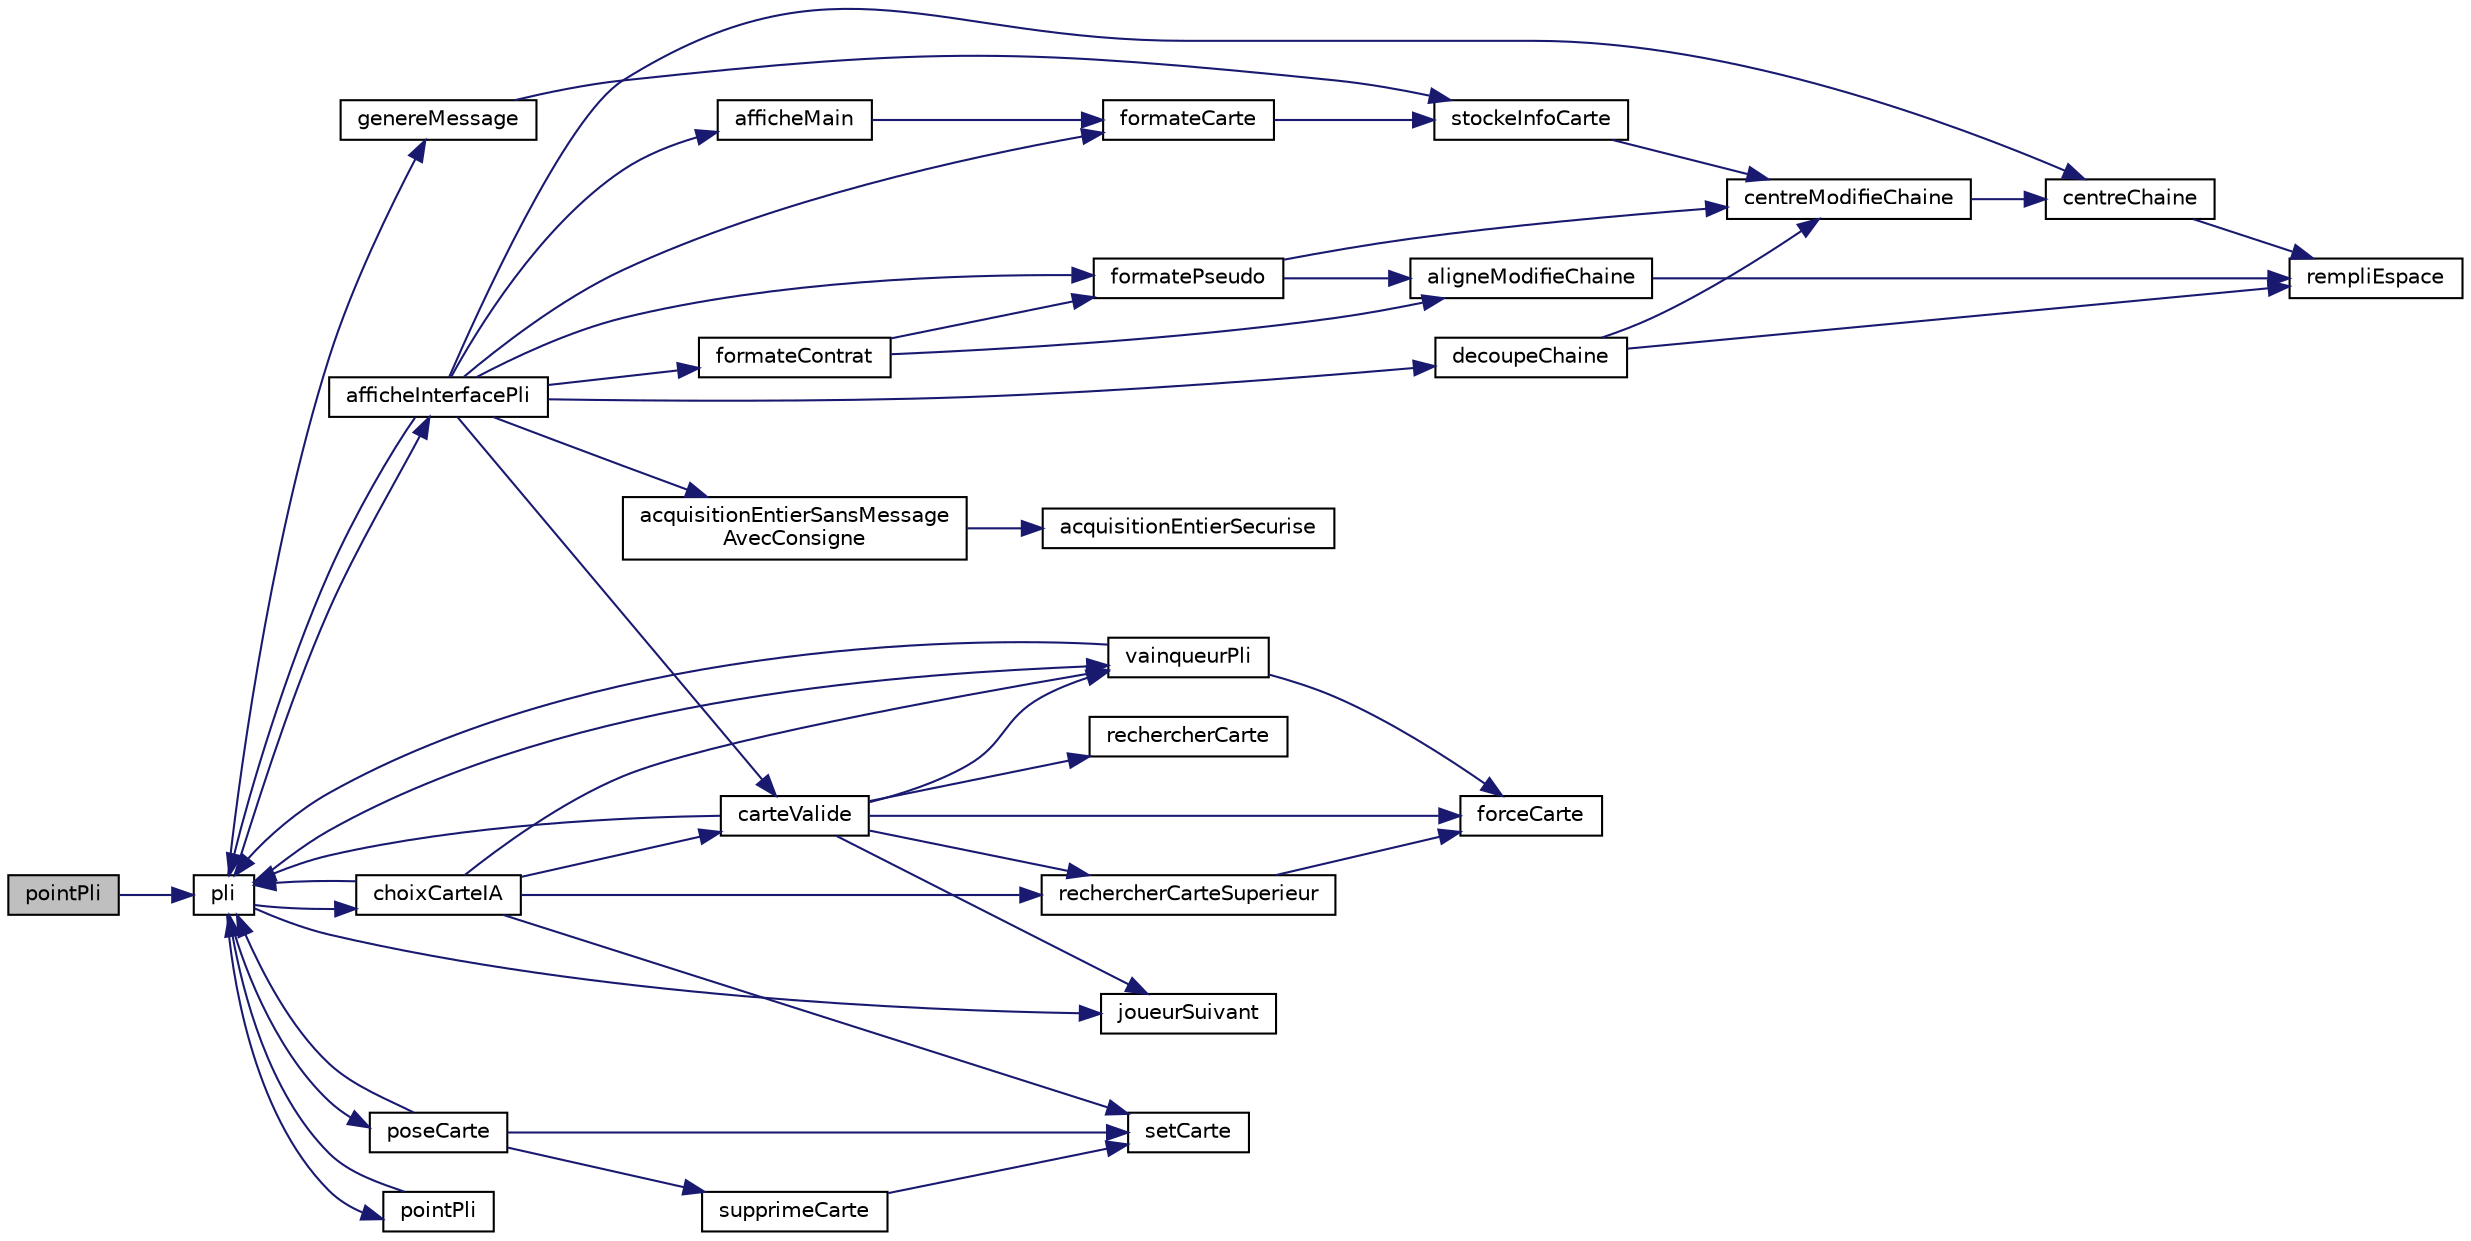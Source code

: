 digraph "pointPli"
{
 // LATEX_PDF_SIZE
  edge [fontname="Helvetica",fontsize="10",labelfontname="Helvetica",labelfontsize="10"];
  node [fontname="Helvetica",fontsize="10",shape=record];
  rankdir="LR";
  Node1 [label="pointPli",height=0.2,width=0.4,color="black", fillcolor="grey75", style="filled", fontcolor="black",tooltip="compte le nombre de points d'un pli"];
  Node1 -> Node2 [color="midnightblue",fontsize="10",style="solid"];
  Node2 [label="pli",height=0.2,width=0.4,color="black", fillcolor="white", style="filled",URL="$general_8c.html#a09dedac7ae460c4fd07ebcc4af44568f",tooltip="fonction qui gÃ¨re un pli"];
  Node2 -> Node3 [color="midnightblue",fontsize="10",style="solid"];
  Node3 [label="afficheInterfacePli",height=0.2,width=0.4,color="black", fillcolor="white", style="filled",URL="$affichage_8c.html#a773118ff3accfbd267688f5e91f26ed7",tooltip="affiche l'interface de jeu durant un pli"];
  Node3 -> Node4 [color="midnightblue",fontsize="10",style="solid"];
  Node4 [label="acquisitionEntierSansMessage\lAvecConsigne",height=0.2,width=0.4,color="black", fillcolor="white", style="filled",URL="$acquisition_8c.html#ad54a41d9f5d23da0cfe75569c1c58fd3",tooltip="accisition d'un entier saisi par l'utilisateur sans message d'erreur entre 2 entiers avec une consign..."];
  Node4 -> Node5 [color="midnightblue",fontsize="10",style="solid"];
  Node5 [label="acquisitionEntierSecurise",height=0.2,width=0.4,color="black", fillcolor="white", style="filled",URL="$acquisition_8c.html#a29f102dc63957f1bd52030075bb9beef",tooltip="fonction qui fait l'acquisition securisée d'un nombre"];
  Node3 -> Node6 [color="midnightblue",fontsize="10",style="solid"];
  Node6 [label="afficheMain",height=0.2,width=0.4,color="black", fillcolor="white", style="filled",URL="$affichage_8c.html#ad4ca97b6626eb7557ec5c8e3ad795f95",tooltip="affiche les carte qu'un joueur a en main"];
  Node6 -> Node7 [color="midnightblue",fontsize="10",style="solid"];
  Node7 [label="formateCarte",height=0.2,width=0.4,color="black", fillcolor="white", style="filled",URL="$formatage_chaine_8c.html#ae97b1deba041f2e607c1acad99704bac",tooltip="formate les chaine de caracère qui affiche la valeur et la couleur des cartes"];
  Node7 -> Node8 [color="midnightblue",fontsize="10",style="solid"];
  Node8 [label="stockeInfoCarte",height=0.2,width=0.4,color="black", fillcolor="white", style="filled",URL="$formatage_chaine_8c.html#ad06c0eb331a3563fa5b53797ee448034",tooltip="met dans une chaine de caractère la valeur et la couleur d'une carte"];
  Node8 -> Node9 [color="midnightblue",fontsize="10",style="solid"];
  Node9 [label="centreModifieChaine",height=0.2,width=0.4,color="black", fillcolor="white", style="filled",URL="$formatage_chaine_8c.html#a3a016c722803925f63f13d6218d6d1de",tooltip="transforme une chaine de cararactère en sa vertion centrée"];
  Node9 -> Node10 [color="midnightblue",fontsize="10",style="solid"];
  Node10 [label="centreChaine",height=0.2,width=0.4,color="black", fillcolor="white", style="filled",URL="$formatage_chaine_8c.html#ae9b1a537c2b31ecd1400d3644bb180af",tooltip="transphorme une chaine de caractère de longeur inconue en une chaine de caratère fixé de tel sorte qu..."];
  Node10 -> Node11 [color="midnightblue",fontsize="10",style="solid"];
  Node11 [label="rempliEspace",height=0.2,width=0.4,color="black", fillcolor="white", style="filled",URL="$formatage_chaine_8c.html#acbb12af7b4e8b15a8d366abae8fe5ca3",tooltip="rempli une chaine de caractère de nbEspace caractère espace ' '"];
  Node3 -> Node12 [color="midnightblue",fontsize="10",style="solid"];
  Node12 [label="carteValide",height=0.2,width=0.4,color="black", fillcolor="white", style="filled",URL="$gestion_carte_8c.html#a860c9426634ed327bf5ed8344ee582e3",tooltip="ddétermine si une carte peut etre posé par un joueur"];
  Node12 -> Node13 [color="midnightblue",fontsize="10",style="solid"];
  Node13 [label="forceCarte",height=0.2,width=0.4,color="black", fillcolor="white", style="filled",URL="$gestion_carte_8c.html#af903ef331292d446d28bdcd7a13ce6d8",tooltip="calcul la force d'une carte, en faisant la probabilitée qu'elle a de gagné contre toutes les autres c..."];
  Node12 -> Node14 [color="midnightblue",fontsize="10",style="solid"];
  Node14 [label="joueurSuivant",height=0.2,width=0.4,color="black", fillcolor="white", style="filled",URL="$autre_8c.html#a9028074829d59ddc4481ae51036fc9ef",tooltip="passe au joueur suivant"];
  Node12 -> Node2 [color="midnightblue",fontsize="10",style="solid"];
  Node12 -> Node15 [color="midnightblue",fontsize="10",style="solid"];
  Node15 [label="rechercherCarte",height=0.2,width=0.4,color="black", fillcolor="white", style="filled",URL="$gestion_carte_8c.html#ac56fc1f7ac0fcff4617638f73704540e",tooltip="cherche dans un tableau de carte si il y a une certaine couleur ou une certaine valeur ou les deux"];
  Node12 -> Node16 [color="midnightblue",fontsize="10",style="solid"];
  Node16 [label="rechercherCarteSuperieur",height=0.2,width=0.4,color="black", fillcolor="white", style="filled",URL="$gestion_carte_8c.html#a03e9f6983a9e26fc546d1301ec3cf5ea",tooltip="cherche dans un tableau de carte si il y a une carte d'une force suppérieur a carteCherche"];
  Node16 -> Node13 [color="midnightblue",fontsize="10",style="solid"];
  Node12 -> Node17 [color="midnightblue",fontsize="10",style="solid"];
  Node17 [label="vainqueurPli",height=0.2,width=0.4,color="black", fillcolor="white", style="filled",URL="$gestion_carte_8c.html#aa27d92d54128016ef6bf0faee2de1eaa",tooltip="donne le vainquer d'un pli"];
  Node17 -> Node13 [color="midnightblue",fontsize="10",style="solid"];
  Node17 -> Node2 [color="midnightblue",fontsize="10",style="solid"];
  Node3 -> Node10 [color="midnightblue",fontsize="10",style="solid"];
  Node3 -> Node18 [color="midnightblue",fontsize="10",style="solid"];
  Node18 [label="decoupeChaine",height=0.2,width=0.4,color="black", fillcolor="white", style="filled",URL="$formatage_chaine_8c.html#ad598bad9520e1d05637504cf2890a947",tooltip="fontion qui permet de découper une chaine de caracère en plusieur chaine de taille fixée en coupant s..."];
  Node18 -> Node9 [color="midnightblue",fontsize="10",style="solid"];
  Node18 -> Node11 [color="midnightblue",fontsize="10",style="solid"];
  Node3 -> Node7 [color="midnightblue",fontsize="10",style="solid"];
  Node3 -> Node19 [color="midnightblue",fontsize="10",style="solid"];
  Node19 [label="formateContrat",height=0.2,width=0.4,color="black", fillcolor="white", style="filled",URL="$formatage_chaine_8c.html#a76b00dd8006b0682ba30099e193d4dd0",tooltip="stocke dans des chaine de caractère les info du contrat"];
  Node19 -> Node20 [color="midnightblue",fontsize="10",style="solid"];
  Node20 [label="aligneModifieChaine",height=0.2,width=0.4,color="black", fillcolor="white", style="filled",URL="$formatage_chaine_8c.html#a416dc0656ec712c3624275a4aefb85c6",tooltip="transforme une chaine de cararactère en sa vertion aligné a gauche"];
  Node20 -> Node11 [color="midnightblue",fontsize="10",style="solid"];
  Node19 -> Node21 [color="midnightblue",fontsize="10",style="solid"];
  Node21 [label="formatePseudo",height=0.2,width=0.4,color="black", fillcolor="white", style="filled",URL="$formatage_chaine_8c.html#ae05838b849d6b785d714efebfcd71cf3",tooltip="stocke dans une chaine de caractère le pseudo d'un des joueur"];
  Node21 -> Node20 [color="midnightblue",fontsize="10",style="solid"];
  Node21 -> Node9 [color="midnightblue",fontsize="10",style="solid"];
  Node3 -> Node21 [color="midnightblue",fontsize="10",style="solid"];
  Node3 -> Node2 [color="midnightblue",fontsize="10",style="solid"];
  Node2 -> Node22 [color="midnightblue",fontsize="10",style="solid"];
  Node22 [label="choixCarteIA",height=0.2,width=0.4,color="black", fillcolor="white", style="filled",URL="$ia_8c.html#a10983e601bfd34bbbefac689ef4c4b53",tooltip="proposition de la pose d'une carte par l'IA"];
  Node22 -> Node12 [color="midnightblue",fontsize="10",style="solid"];
  Node22 -> Node2 [color="midnightblue",fontsize="10",style="solid"];
  Node22 -> Node16 [color="midnightblue",fontsize="10",style="solid"];
  Node22 -> Node23 [color="midnightblue",fontsize="10",style="solid"];
  Node23 [label="setCarte",height=0.2,width=0.4,color="black", fillcolor="white", style="filled",URL="$gestion_carte_8c.html#aa6ee6fa9bf13839d948e7df5f4199e0e",tooltip="donne une valeur et une couleur a une carte"];
  Node22 -> Node17 [color="midnightblue",fontsize="10",style="solid"];
  Node2 -> Node24 [color="midnightblue",fontsize="10",style="solid"];
  Node24 [label="genereMessage",height=0.2,width=0.4,color="black", fillcolor="white", style="filled",URL="$formatage_chaine_8c.html#a0a9bbb51e5f916ca5bef2365312e23be",tooltip="génere un message et l'enregistre dans une chaine de caractère"];
  Node24 -> Node8 [color="midnightblue",fontsize="10",style="solid"];
  Node2 -> Node14 [color="midnightblue",fontsize="10",style="solid"];
  Node2 -> Node25 [color="midnightblue",fontsize="10",style="solid"];
  Node25 [label="pointPli",height=0.2,width=0.4,color="black", fillcolor="white", style="filled",URL="$autre_8c.html#a4fab4a48512193a409dc541bb38a999c",tooltip="compte le nombre de points d'un pli"];
  Node25 -> Node2 [color="midnightblue",fontsize="10",style="solid"];
  Node2 -> Node26 [color="midnightblue",fontsize="10",style="solid"];
  Node26 [label="poseCarte",height=0.2,width=0.4,color="black", fillcolor="white", style="filled",URL="$general_8c.html#a6c7b2721ebd2ba9c2cdd0d452f8cbe3f",tooltip="fonction qui verifie la validitÃ© d'une carte est la pose"];
  Node26 -> Node2 [color="midnightblue",fontsize="10",style="solid"];
  Node26 -> Node23 [color="midnightblue",fontsize="10",style="solid"];
  Node26 -> Node27 [color="midnightblue",fontsize="10",style="solid"];
  Node27 [label="supprimeCarte",height=0.2,width=0.4,color="black", fillcolor="white", style="filled",URL="$gestion_carte_8c.html#a77b2ed8ac4298678feea52baa2e9cf0e",tooltip="supprime une carte d'un tableau et réduit la taille de ce tableu par le bas"];
  Node27 -> Node23 [color="midnightblue",fontsize="10",style="solid"];
  Node2 -> Node17 [color="midnightblue",fontsize="10",style="solid"];
}
